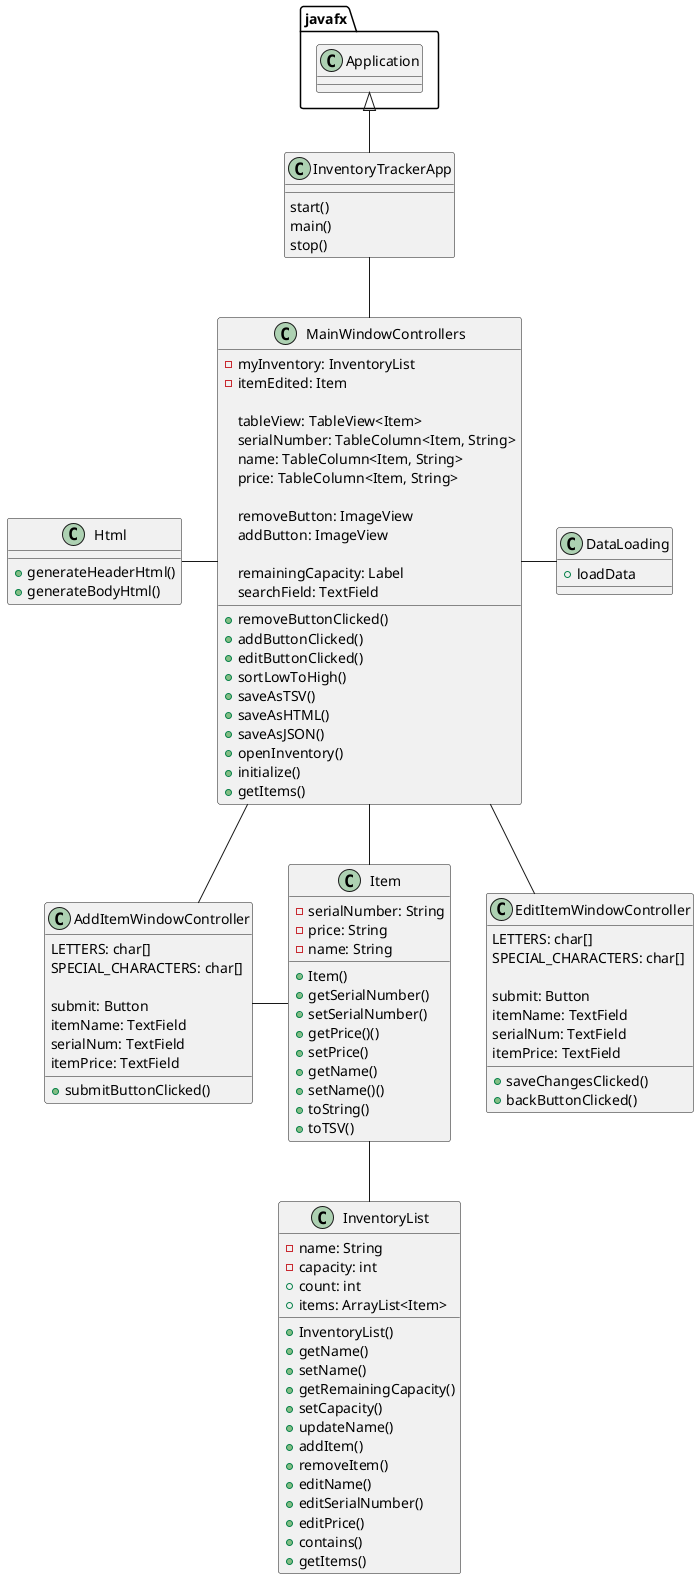 @startuml
'https://plantuml.com/sequence-diagram

class InventoryTrackerApp {
    start()
    main()
    stop()
}

class MainWindowControllers {
    - myInventory: InventoryList
    - itemEdited: Item

    tableView: TableView<Item>
    serialNumber: TableColumn<Item, String>
    name: TableColumn<Item, String>
    price: TableColumn<Item, String>

    removeButton: ImageView
    addButton: ImageView

    remainingCapacity: Label
    searchField: TextField

    + removeButtonClicked()
    + addButtonClicked()
    + editButtonClicked()
    + sortLowToHigh()
    + saveAsTSV()
    + saveAsHTML()
    + saveAsJSON()
    + openInventory()
    + initialize()
    + getItems()
}

class AddItemWindowController {
    LETTERS: char[]
    SPECIAL_CHARACTERS: char[]

    submit: Button
    itemName: TextField
    serialNum: TextField
    itemPrice: TextField

    + submitButtonClicked()
}

class EditItemWindowController {
    LETTERS: char[]
    SPECIAL_CHARACTERS: char[]

    submit: Button
    itemName: TextField
    serialNum: TextField
    itemPrice: TextField

    + saveChangesClicked()
    + backButtonClicked()
}

class Item {
        - serialNumber: String
        - price: String
        - name: String

        + Item()
        + getSerialNumber()
        + setSerialNumber()
        + getPrice()()
        + setPrice()
        + getName()
        + setName()()
        + toString()
        + toTSV()
}

class InventoryList {
    - name: String
    - capacity: int
    + count: int
    + items: ArrayList<Item>

    + InventoryList()
    + getName()
    + setName()
    + getRemainingCapacity()
    + setCapacity()
    + updateName()
    + addItem()
    + removeItem()
    + editName()
    + editSerialNumber()
    + editPrice()
    + contains()
    + getItems()
}

class Html {
    + generateHeaderHtml()
    + generateBodyHtml()
}

class DataLoading {
    +loadData
}


javafx.Application <|-- InventoryTrackerApp
InventoryTrackerApp -- MainWindowControllers
MainWindowControllers -- AddItemWindowController
MainWindowControllers -- EditItemWindowController
MainWindowControllers - Item
MainWindowControllers - DataLoading
AddItemWindowController - Item
Item -- InventoryList
Html - MainWindowControllers

@enduml